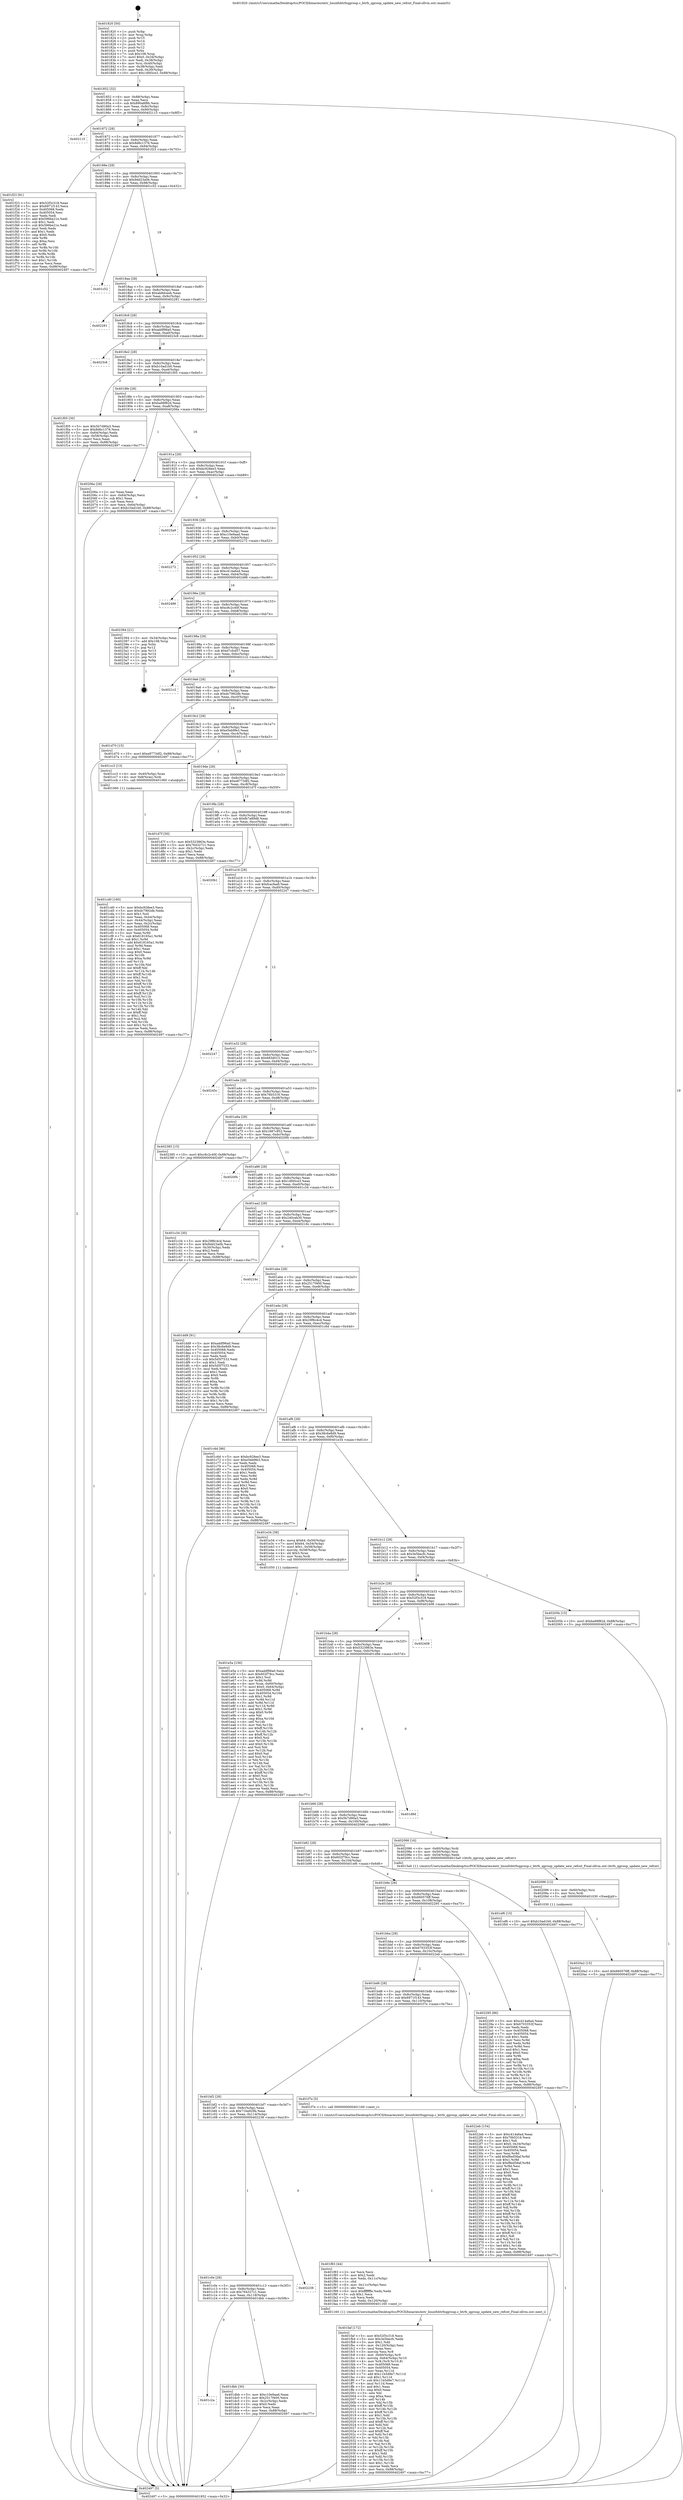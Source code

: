 digraph "0x401820" {
  label = "0x401820 (/mnt/c/Users/mathe/Desktop/tcc/POCII/binaries/extr_linuxfsbtrfsqgroup.c_btrfs_qgroup_update_new_refcnt_Final-ollvm.out::main(0))"
  labelloc = "t"
  node[shape=record]

  Entry [label="",width=0.3,height=0.3,shape=circle,fillcolor=black,style=filled]
  "0x401852" [label="{
     0x401852 [32]\l
     | [instrs]\l
     &nbsp;&nbsp;0x401852 \<+6\>: mov -0x88(%rbp),%eax\l
     &nbsp;&nbsp;0x401858 \<+2\>: mov %eax,%ecx\l
     &nbsp;&nbsp;0x40185a \<+6\>: sub $0x890a8f8b,%ecx\l
     &nbsp;&nbsp;0x401860 \<+6\>: mov %eax,-0x8c(%rbp)\l
     &nbsp;&nbsp;0x401866 \<+6\>: mov %ecx,-0x90(%rbp)\l
     &nbsp;&nbsp;0x40186c \<+6\>: je 0000000000402115 \<main+0x8f5\>\l
  }"]
  "0x402115" [label="{
     0x402115\l
  }", style=dashed]
  "0x401872" [label="{
     0x401872 [28]\l
     | [instrs]\l
     &nbsp;&nbsp;0x401872 \<+5\>: jmp 0000000000401877 \<main+0x57\>\l
     &nbsp;&nbsp;0x401877 \<+6\>: mov -0x8c(%rbp),%eax\l
     &nbsp;&nbsp;0x40187d \<+5\>: sub $0x8d6c1376,%eax\l
     &nbsp;&nbsp;0x401882 \<+6\>: mov %eax,-0x94(%rbp)\l
     &nbsp;&nbsp;0x401888 \<+6\>: je 0000000000401f23 \<main+0x703\>\l
  }"]
  Exit [label="",width=0.3,height=0.3,shape=circle,fillcolor=black,style=filled,peripheries=2]
  "0x401f23" [label="{
     0x401f23 [91]\l
     | [instrs]\l
     &nbsp;&nbsp;0x401f23 \<+5\>: mov $0x52f3c318,%eax\l
     &nbsp;&nbsp;0x401f28 \<+5\>: mov $0x6971f143,%ecx\l
     &nbsp;&nbsp;0x401f2d \<+7\>: mov 0x405068,%edx\l
     &nbsp;&nbsp;0x401f34 \<+7\>: mov 0x405054,%esi\l
     &nbsp;&nbsp;0x401f3b \<+2\>: mov %edx,%edi\l
     &nbsp;&nbsp;0x401f3d \<+6\>: add $0x596be21e,%edi\l
     &nbsp;&nbsp;0x401f43 \<+3\>: sub $0x1,%edi\l
     &nbsp;&nbsp;0x401f46 \<+6\>: sub $0x596be21e,%edi\l
     &nbsp;&nbsp;0x401f4c \<+3\>: imul %edi,%edx\l
     &nbsp;&nbsp;0x401f4f \<+3\>: and $0x1,%edx\l
     &nbsp;&nbsp;0x401f52 \<+3\>: cmp $0x0,%edx\l
     &nbsp;&nbsp;0x401f55 \<+4\>: sete %r8b\l
     &nbsp;&nbsp;0x401f59 \<+3\>: cmp $0xa,%esi\l
     &nbsp;&nbsp;0x401f5c \<+4\>: setl %r9b\l
     &nbsp;&nbsp;0x401f60 \<+3\>: mov %r8b,%r10b\l
     &nbsp;&nbsp;0x401f63 \<+3\>: and %r9b,%r10b\l
     &nbsp;&nbsp;0x401f66 \<+3\>: xor %r9b,%r8b\l
     &nbsp;&nbsp;0x401f69 \<+3\>: or %r8b,%r10b\l
     &nbsp;&nbsp;0x401f6c \<+4\>: test $0x1,%r10b\l
     &nbsp;&nbsp;0x401f70 \<+3\>: cmovne %ecx,%eax\l
     &nbsp;&nbsp;0x401f73 \<+6\>: mov %eax,-0x88(%rbp)\l
     &nbsp;&nbsp;0x401f79 \<+5\>: jmp 0000000000402497 \<main+0xc77\>\l
  }"]
  "0x40188e" [label="{
     0x40188e [28]\l
     | [instrs]\l
     &nbsp;&nbsp;0x40188e \<+5\>: jmp 0000000000401893 \<main+0x73\>\l
     &nbsp;&nbsp;0x401893 \<+6\>: mov -0x8c(%rbp),%eax\l
     &nbsp;&nbsp;0x401899 \<+5\>: sub $0x9dd23a0b,%eax\l
     &nbsp;&nbsp;0x40189e \<+6\>: mov %eax,-0x98(%rbp)\l
     &nbsp;&nbsp;0x4018a4 \<+6\>: je 0000000000401c52 \<main+0x432\>\l
  }"]
  "0x4020a2" [label="{
     0x4020a2 [15]\l
     | [instrs]\l
     &nbsp;&nbsp;0x4020a2 \<+10\>: movl $0x660576ff,-0x88(%rbp)\l
     &nbsp;&nbsp;0x4020ac \<+5\>: jmp 0000000000402497 \<main+0xc77\>\l
  }"]
  "0x401c52" [label="{
     0x401c52\l
  }", style=dashed]
  "0x4018aa" [label="{
     0x4018aa [28]\l
     | [instrs]\l
     &nbsp;&nbsp;0x4018aa \<+5\>: jmp 00000000004018af \<main+0x8f\>\l
     &nbsp;&nbsp;0x4018af \<+6\>: mov -0x8c(%rbp),%eax\l
     &nbsp;&nbsp;0x4018b5 \<+5\>: sub $0xab8dceeb,%eax\l
     &nbsp;&nbsp;0x4018ba \<+6\>: mov %eax,-0x9c(%rbp)\l
     &nbsp;&nbsp;0x4018c0 \<+6\>: je 0000000000402281 \<main+0xa61\>\l
  }"]
  "0x402096" [label="{
     0x402096 [12]\l
     | [instrs]\l
     &nbsp;&nbsp;0x402096 \<+4\>: mov -0x60(%rbp),%rsi\l
     &nbsp;&nbsp;0x40209a \<+3\>: mov %rsi,%rdi\l
     &nbsp;&nbsp;0x40209d \<+5\>: call 0000000000401030 \<free@plt\>\l
     | [calls]\l
     &nbsp;&nbsp;0x401030 \{1\} (unknown)\l
  }"]
  "0x402281" [label="{
     0x402281\l
  }", style=dashed]
  "0x4018c6" [label="{
     0x4018c6 [28]\l
     | [instrs]\l
     &nbsp;&nbsp;0x4018c6 \<+5\>: jmp 00000000004018cb \<main+0xab\>\l
     &nbsp;&nbsp;0x4018cb \<+6\>: mov -0x8c(%rbp),%eax\l
     &nbsp;&nbsp;0x4018d1 \<+5\>: sub $0xaddf96a0,%eax\l
     &nbsp;&nbsp;0x4018d6 \<+6\>: mov %eax,-0xa0(%rbp)\l
     &nbsp;&nbsp;0x4018dc \<+6\>: je 00000000004023c8 \<main+0xba8\>\l
  }"]
  "0x401faf" [label="{
     0x401faf [172]\l
     | [instrs]\l
     &nbsp;&nbsp;0x401faf \<+5\>: mov $0x52f3c318,%ecx\l
     &nbsp;&nbsp;0x401fb4 \<+5\>: mov $0x3e5becfc,%edx\l
     &nbsp;&nbsp;0x401fb9 \<+3\>: mov $0x1,%dil\l
     &nbsp;&nbsp;0x401fbc \<+6\>: mov -0x120(%rbp),%esi\l
     &nbsp;&nbsp;0x401fc2 \<+3\>: imul %eax,%esi\l
     &nbsp;&nbsp;0x401fc5 \<+3\>: movslq %esi,%r8\l
     &nbsp;&nbsp;0x401fc8 \<+4\>: mov -0x60(%rbp),%r9\l
     &nbsp;&nbsp;0x401fcc \<+4\>: movslq -0x64(%rbp),%r10\l
     &nbsp;&nbsp;0x401fd0 \<+4\>: mov %r8,(%r9,%r10,8)\l
     &nbsp;&nbsp;0x401fd4 \<+7\>: mov 0x405068,%eax\l
     &nbsp;&nbsp;0x401fdb \<+7\>: mov 0x405054,%esi\l
     &nbsp;&nbsp;0x401fe2 \<+3\>: mov %eax,%r11d\l
     &nbsp;&nbsp;0x401fe5 \<+7\>: add $0x11b5d9e7,%r11d\l
     &nbsp;&nbsp;0x401fec \<+4\>: sub $0x1,%r11d\l
     &nbsp;&nbsp;0x401ff0 \<+7\>: sub $0x11b5d9e7,%r11d\l
     &nbsp;&nbsp;0x401ff7 \<+4\>: imul %r11d,%eax\l
     &nbsp;&nbsp;0x401ffb \<+3\>: and $0x1,%eax\l
     &nbsp;&nbsp;0x401ffe \<+3\>: cmp $0x0,%eax\l
     &nbsp;&nbsp;0x402001 \<+3\>: sete %bl\l
     &nbsp;&nbsp;0x402004 \<+3\>: cmp $0xa,%esi\l
     &nbsp;&nbsp;0x402007 \<+4\>: setl %r14b\l
     &nbsp;&nbsp;0x40200b \<+3\>: mov %bl,%r15b\l
     &nbsp;&nbsp;0x40200e \<+4\>: xor $0xff,%r15b\l
     &nbsp;&nbsp;0x402012 \<+3\>: mov %r14b,%r12b\l
     &nbsp;&nbsp;0x402015 \<+4\>: xor $0xff,%r12b\l
     &nbsp;&nbsp;0x402019 \<+4\>: xor $0x1,%dil\l
     &nbsp;&nbsp;0x40201d \<+3\>: mov %r15b,%r13b\l
     &nbsp;&nbsp;0x402020 \<+4\>: and $0xff,%r13b\l
     &nbsp;&nbsp;0x402024 \<+3\>: and %dil,%bl\l
     &nbsp;&nbsp;0x402027 \<+3\>: mov %r12b,%al\l
     &nbsp;&nbsp;0x40202a \<+2\>: and $0xff,%al\l
     &nbsp;&nbsp;0x40202c \<+3\>: and %dil,%r14b\l
     &nbsp;&nbsp;0x40202f \<+3\>: or %bl,%r13b\l
     &nbsp;&nbsp;0x402032 \<+3\>: or %r14b,%al\l
     &nbsp;&nbsp;0x402035 \<+3\>: xor %al,%r13b\l
     &nbsp;&nbsp;0x402038 \<+3\>: or %r12b,%r15b\l
     &nbsp;&nbsp;0x40203b \<+4\>: xor $0xff,%r15b\l
     &nbsp;&nbsp;0x40203f \<+4\>: or $0x1,%dil\l
     &nbsp;&nbsp;0x402043 \<+3\>: and %dil,%r15b\l
     &nbsp;&nbsp;0x402046 \<+3\>: or %r15b,%r13b\l
     &nbsp;&nbsp;0x402049 \<+4\>: test $0x1,%r13b\l
     &nbsp;&nbsp;0x40204d \<+3\>: cmovne %edx,%ecx\l
     &nbsp;&nbsp;0x402050 \<+6\>: mov %ecx,-0x88(%rbp)\l
     &nbsp;&nbsp;0x402056 \<+5\>: jmp 0000000000402497 \<main+0xc77\>\l
  }"]
  "0x4023c8" [label="{
     0x4023c8\l
  }", style=dashed]
  "0x4018e2" [label="{
     0x4018e2 [28]\l
     | [instrs]\l
     &nbsp;&nbsp;0x4018e2 \<+5\>: jmp 00000000004018e7 \<main+0xc7\>\l
     &nbsp;&nbsp;0x4018e7 \<+6\>: mov -0x8c(%rbp),%eax\l
     &nbsp;&nbsp;0x4018ed \<+5\>: sub $0xb10ad1b0,%eax\l
     &nbsp;&nbsp;0x4018f2 \<+6\>: mov %eax,-0xa4(%rbp)\l
     &nbsp;&nbsp;0x4018f8 \<+6\>: je 0000000000401f05 \<main+0x6e5\>\l
  }"]
  "0x401f83" [label="{
     0x401f83 [44]\l
     | [instrs]\l
     &nbsp;&nbsp;0x401f83 \<+2\>: xor %ecx,%ecx\l
     &nbsp;&nbsp;0x401f85 \<+5\>: mov $0x2,%edx\l
     &nbsp;&nbsp;0x401f8a \<+6\>: mov %edx,-0x11c(%rbp)\l
     &nbsp;&nbsp;0x401f90 \<+1\>: cltd\l
     &nbsp;&nbsp;0x401f91 \<+6\>: mov -0x11c(%rbp),%esi\l
     &nbsp;&nbsp;0x401f97 \<+2\>: idiv %esi\l
     &nbsp;&nbsp;0x401f99 \<+6\>: imul $0xfffffffe,%edx,%edx\l
     &nbsp;&nbsp;0x401f9f \<+3\>: sub $0x1,%ecx\l
     &nbsp;&nbsp;0x401fa2 \<+2\>: sub %ecx,%edx\l
     &nbsp;&nbsp;0x401fa4 \<+6\>: mov %edx,-0x120(%rbp)\l
     &nbsp;&nbsp;0x401faa \<+5\>: call 0000000000401160 \<next_i\>\l
     | [calls]\l
     &nbsp;&nbsp;0x401160 \{1\} (/mnt/c/Users/mathe/Desktop/tcc/POCII/binaries/extr_linuxfsbtrfsqgroup.c_btrfs_qgroup_update_new_refcnt_Final-ollvm.out::next_i)\l
  }"]
  "0x401f05" [label="{
     0x401f05 [30]\l
     | [instrs]\l
     &nbsp;&nbsp;0x401f05 \<+5\>: mov $0x5b7d90a3,%eax\l
     &nbsp;&nbsp;0x401f0a \<+5\>: mov $0x8d6c1376,%ecx\l
     &nbsp;&nbsp;0x401f0f \<+3\>: mov -0x64(%rbp),%edx\l
     &nbsp;&nbsp;0x401f12 \<+3\>: cmp -0x58(%rbp),%edx\l
     &nbsp;&nbsp;0x401f15 \<+3\>: cmovl %ecx,%eax\l
     &nbsp;&nbsp;0x401f18 \<+6\>: mov %eax,-0x88(%rbp)\l
     &nbsp;&nbsp;0x401f1e \<+5\>: jmp 0000000000402497 \<main+0xc77\>\l
  }"]
  "0x4018fe" [label="{
     0x4018fe [28]\l
     | [instrs]\l
     &nbsp;&nbsp;0x4018fe \<+5\>: jmp 0000000000401903 \<main+0xe3\>\l
     &nbsp;&nbsp;0x401903 \<+6\>: mov -0x8c(%rbp),%eax\l
     &nbsp;&nbsp;0x401909 \<+5\>: sub $0xba98f82d,%eax\l
     &nbsp;&nbsp;0x40190e \<+6\>: mov %eax,-0xa8(%rbp)\l
     &nbsp;&nbsp;0x401914 \<+6\>: je 000000000040206a \<main+0x84a\>\l
  }"]
  "0x401e5a" [label="{
     0x401e5a [156]\l
     | [instrs]\l
     &nbsp;&nbsp;0x401e5a \<+5\>: mov $0xaddf96a0,%ecx\l
     &nbsp;&nbsp;0x401e5f \<+5\>: mov $0x602f79cc,%edx\l
     &nbsp;&nbsp;0x401e64 \<+3\>: mov $0x1,%sil\l
     &nbsp;&nbsp;0x401e67 \<+3\>: xor %r8d,%r8d\l
     &nbsp;&nbsp;0x401e6a \<+4\>: mov %rax,-0x60(%rbp)\l
     &nbsp;&nbsp;0x401e6e \<+7\>: movl $0x0,-0x64(%rbp)\l
     &nbsp;&nbsp;0x401e75 \<+8\>: mov 0x405068,%r9d\l
     &nbsp;&nbsp;0x401e7d \<+8\>: mov 0x405054,%r10d\l
     &nbsp;&nbsp;0x401e85 \<+4\>: sub $0x1,%r8d\l
     &nbsp;&nbsp;0x401e89 \<+3\>: mov %r9d,%r11d\l
     &nbsp;&nbsp;0x401e8c \<+3\>: add %r8d,%r11d\l
     &nbsp;&nbsp;0x401e8f \<+4\>: imul %r11d,%r9d\l
     &nbsp;&nbsp;0x401e93 \<+4\>: and $0x1,%r9d\l
     &nbsp;&nbsp;0x401e97 \<+4\>: cmp $0x0,%r9d\l
     &nbsp;&nbsp;0x401e9b \<+3\>: sete %bl\l
     &nbsp;&nbsp;0x401e9e \<+4\>: cmp $0xa,%r10d\l
     &nbsp;&nbsp;0x401ea2 \<+4\>: setl %r14b\l
     &nbsp;&nbsp;0x401ea6 \<+3\>: mov %bl,%r15b\l
     &nbsp;&nbsp;0x401ea9 \<+4\>: xor $0xff,%r15b\l
     &nbsp;&nbsp;0x401ead \<+3\>: mov %r14b,%r12b\l
     &nbsp;&nbsp;0x401eb0 \<+4\>: xor $0xff,%r12b\l
     &nbsp;&nbsp;0x401eb4 \<+4\>: xor $0x0,%sil\l
     &nbsp;&nbsp;0x401eb8 \<+3\>: mov %r15b,%r13b\l
     &nbsp;&nbsp;0x401ebb \<+4\>: and $0x0,%r13b\l
     &nbsp;&nbsp;0x401ebf \<+3\>: and %sil,%bl\l
     &nbsp;&nbsp;0x401ec2 \<+3\>: mov %r12b,%al\l
     &nbsp;&nbsp;0x401ec5 \<+2\>: and $0x0,%al\l
     &nbsp;&nbsp;0x401ec7 \<+3\>: and %sil,%r14b\l
     &nbsp;&nbsp;0x401eca \<+3\>: or %bl,%r13b\l
     &nbsp;&nbsp;0x401ecd \<+3\>: or %r14b,%al\l
     &nbsp;&nbsp;0x401ed0 \<+3\>: xor %al,%r13b\l
     &nbsp;&nbsp;0x401ed3 \<+3\>: or %r12b,%r15b\l
     &nbsp;&nbsp;0x401ed6 \<+4\>: xor $0xff,%r15b\l
     &nbsp;&nbsp;0x401eda \<+4\>: or $0x0,%sil\l
     &nbsp;&nbsp;0x401ede \<+3\>: and %sil,%r15b\l
     &nbsp;&nbsp;0x401ee1 \<+3\>: or %r15b,%r13b\l
     &nbsp;&nbsp;0x401ee4 \<+4\>: test $0x1,%r13b\l
     &nbsp;&nbsp;0x401ee8 \<+3\>: cmovne %edx,%ecx\l
     &nbsp;&nbsp;0x401eeb \<+6\>: mov %ecx,-0x88(%rbp)\l
     &nbsp;&nbsp;0x401ef1 \<+5\>: jmp 0000000000402497 \<main+0xc77\>\l
  }"]
  "0x40206a" [label="{
     0x40206a [28]\l
     | [instrs]\l
     &nbsp;&nbsp;0x40206a \<+2\>: xor %eax,%eax\l
     &nbsp;&nbsp;0x40206c \<+3\>: mov -0x64(%rbp),%ecx\l
     &nbsp;&nbsp;0x40206f \<+3\>: sub $0x1,%eax\l
     &nbsp;&nbsp;0x402072 \<+2\>: sub %eax,%ecx\l
     &nbsp;&nbsp;0x402074 \<+3\>: mov %ecx,-0x64(%rbp)\l
     &nbsp;&nbsp;0x402077 \<+10\>: movl $0xb10ad1b0,-0x88(%rbp)\l
     &nbsp;&nbsp;0x402081 \<+5\>: jmp 0000000000402497 \<main+0xc77\>\l
  }"]
  "0x40191a" [label="{
     0x40191a [28]\l
     | [instrs]\l
     &nbsp;&nbsp;0x40191a \<+5\>: jmp 000000000040191f \<main+0xff\>\l
     &nbsp;&nbsp;0x40191f \<+6\>: mov -0x8c(%rbp),%eax\l
     &nbsp;&nbsp;0x401925 \<+5\>: sub $0xbc928ee3,%eax\l
     &nbsp;&nbsp;0x40192a \<+6\>: mov %eax,-0xac(%rbp)\l
     &nbsp;&nbsp;0x401930 \<+6\>: je 00000000004023a9 \<main+0xb89\>\l
  }"]
  "0x401c2a" [label="{
     0x401c2a\l
  }", style=dashed]
  "0x4023a9" [label="{
     0x4023a9\l
  }", style=dashed]
  "0x401936" [label="{
     0x401936 [28]\l
     | [instrs]\l
     &nbsp;&nbsp;0x401936 \<+5\>: jmp 000000000040193b \<main+0x11b\>\l
     &nbsp;&nbsp;0x40193b \<+6\>: mov -0x8c(%rbp),%eax\l
     &nbsp;&nbsp;0x401941 \<+5\>: sub $0xc10e9aad,%eax\l
     &nbsp;&nbsp;0x401946 \<+6\>: mov %eax,-0xb0(%rbp)\l
     &nbsp;&nbsp;0x40194c \<+6\>: je 0000000000402272 \<main+0xa52\>\l
  }"]
  "0x401dbb" [label="{
     0x401dbb [30]\l
     | [instrs]\l
     &nbsp;&nbsp;0x401dbb \<+5\>: mov $0xc10e9aad,%eax\l
     &nbsp;&nbsp;0x401dc0 \<+5\>: mov $0x2517f400,%ecx\l
     &nbsp;&nbsp;0x401dc5 \<+3\>: mov -0x2c(%rbp),%edx\l
     &nbsp;&nbsp;0x401dc8 \<+3\>: cmp $0x0,%edx\l
     &nbsp;&nbsp;0x401dcb \<+3\>: cmove %ecx,%eax\l
     &nbsp;&nbsp;0x401dce \<+6\>: mov %eax,-0x88(%rbp)\l
     &nbsp;&nbsp;0x401dd4 \<+5\>: jmp 0000000000402497 \<main+0xc77\>\l
  }"]
  "0x402272" [label="{
     0x402272\l
  }", style=dashed]
  "0x401952" [label="{
     0x401952 [28]\l
     | [instrs]\l
     &nbsp;&nbsp;0x401952 \<+5\>: jmp 0000000000401957 \<main+0x137\>\l
     &nbsp;&nbsp;0x401957 \<+6\>: mov -0x8c(%rbp),%eax\l
     &nbsp;&nbsp;0x40195d \<+5\>: sub $0xc414a6a4,%eax\l
     &nbsp;&nbsp;0x401962 \<+6\>: mov %eax,-0xb4(%rbp)\l
     &nbsp;&nbsp;0x401968 \<+6\>: je 0000000000402486 \<main+0xc66\>\l
  }"]
  "0x401c0e" [label="{
     0x401c0e [28]\l
     | [instrs]\l
     &nbsp;&nbsp;0x401c0e \<+5\>: jmp 0000000000401c13 \<main+0x3f3\>\l
     &nbsp;&nbsp;0x401c13 \<+6\>: mov -0x8c(%rbp),%eax\l
     &nbsp;&nbsp;0x401c19 \<+5\>: sub $0x764327c1,%eax\l
     &nbsp;&nbsp;0x401c1e \<+6\>: mov %eax,-0x118(%rbp)\l
     &nbsp;&nbsp;0x401c24 \<+6\>: je 0000000000401dbb \<main+0x59b\>\l
  }"]
  "0x402486" [label="{
     0x402486\l
  }", style=dashed]
  "0x40196e" [label="{
     0x40196e [28]\l
     | [instrs]\l
     &nbsp;&nbsp;0x40196e \<+5\>: jmp 0000000000401973 \<main+0x153\>\l
     &nbsp;&nbsp;0x401973 \<+6\>: mov -0x8c(%rbp),%eax\l
     &nbsp;&nbsp;0x401979 \<+5\>: sub $0xc8c2c40f,%eax\l
     &nbsp;&nbsp;0x40197e \<+6\>: mov %eax,-0xb8(%rbp)\l
     &nbsp;&nbsp;0x401984 \<+6\>: je 0000000000402394 \<main+0xb74\>\l
  }"]
  "0x402238" [label="{
     0x402238\l
  }", style=dashed]
  "0x402394" [label="{
     0x402394 [21]\l
     | [instrs]\l
     &nbsp;&nbsp;0x402394 \<+3\>: mov -0x34(%rbp),%eax\l
     &nbsp;&nbsp;0x402397 \<+7\>: add $0x108,%rsp\l
     &nbsp;&nbsp;0x40239e \<+1\>: pop %rbx\l
     &nbsp;&nbsp;0x40239f \<+2\>: pop %r12\l
     &nbsp;&nbsp;0x4023a1 \<+2\>: pop %r13\l
     &nbsp;&nbsp;0x4023a3 \<+2\>: pop %r14\l
     &nbsp;&nbsp;0x4023a5 \<+2\>: pop %r15\l
     &nbsp;&nbsp;0x4023a7 \<+1\>: pop %rbp\l
     &nbsp;&nbsp;0x4023a8 \<+1\>: ret\l
  }"]
  "0x40198a" [label="{
     0x40198a [28]\l
     | [instrs]\l
     &nbsp;&nbsp;0x40198a \<+5\>: jmp 000000000040198f \<main+0x16f\>\l
     &nbsp;&nbsp;0x40198f \<+6\>: mov -0x8c(%rbp),%eax\l
     &nbsp;&nbsp;0x401995 \<+5\>: sub $0xd7cfcd57,%eax\l
     &nbsp;&nbsp;0x40199a \<+6\>: mov %eax,-0xbc(%rbp)\l
     &nbsp;&nbsp;0x4019a0 \<+6\>: je 00000000004021c2 \<main+0x9a2\>\l
  }"]
  "0x401bf2" [label="{
     0x401bf2 [28]\l
     | [instrs]\l
     &nbsp;&nbsp;0x401bf2 \<+5\>: jmp 0000000000401bf7 \<main+0x3d7\>\l
     &nbsp;&nbsp;0x401bf7 \<+6\>: mov -0x8c(%rbp),%eax\l
     &nbsp;&nbsp;0x401bfd \<+5\>: sub $0x716a929b,%eax\l
     &nbsp;&nbsp;0x401c02 \<+6\>: mov %eax,-0x114(%rbp)\l
     &nbsp;&nbsp;0x401c08 \<+6\>: je 0000000000402238 \<main+0xa18\>\l
  }"]
  "0x4021c2" [label="{
     0x4021c2\l
  }", style=dashed]
  "0x4019a6" [label="{
     0x4019a6 [28]\l
     | [instrs]\l
     &nbsp;&nbsp;0x4019a6 \<+5\>: jmp 00000000004019ab \<main+0x18b\>\l
     &nbsp;&nbsp;0x4019ab \<+6\>: mov -0x8c(%rbp),%eax\l
     &nbsp;&nbsp;0x4019b1 \<+5\>: sub $0xdc7992db,%eax\l
     &nbsp;&nbsp;0x4019b6 \<+6\>: mov %eax,-0xc0(%rbp)\l
     &nbsp;&nbsp;0x4019bc \<+6\>: je 0000000000401d70 \<main+0x550\>\l
  }"]
  "0x401f7e" [label="{
     0x401f7e [5]\l
     | [instrs]\l
     &nbsp;&nbsp;0x401f7e \<+5\>: call 0000000000401160 \<next_i\>\l
     | [calls]\l
     &nbsp;&nbsp;0x401160 \{1\} (/mnt/c/Users/mathe/Desktop/tcc/POCII/binaries/extr_linuxfsbtrfsqgroup.c_btrfs_qgroup_update_new_refcnt_Final-ollvm.out::next_i)\l
  }"]
  "0x401d70" [label="{
     0x401d70 [15]\l
     | [instrs]\l
     &nbsp;&nbsp;0x401d70 \<+10\>: movl $0xe8773df2,-0x88(%rbp)\l
     &nbsp;&nbsp;0x401d7a \<+5\>: jmp 0000000000402497 \<main+0xc77\>\l
  }"]
  "0x4019c2" [label="{
     0x4019c2 [28]\l
     | [instrs]\l
     &nbsp;&nbsp;0x4019c2 \<+5\>: jmp 00000000004019c7 \<main+0x1a7\>\l
     &nbsp;&nbsp;0x4019c7 \<+6\>: mov -0x8c(%rbp),%eax\l
     &nbsp;&nbsp;0x4019cd \<+5\>: sub $0xe5eb9fe3,%eax\l
     &nbsp;&nbsp;0x4019d2 \<+6\>: mov %eax,-0xc4(%rbp)\l
     &nbsp;&nbsp;0x4019d8 \<+6\>: je 0000000000401cc3 \<main+0x4a3\>\l
  }"]
  "0x401bd6" [label="{
     0x401bd6 [28]\l
     | [instrs]\l
     &nbsp;&nbsp;0x401bd6 \<+5\>: jmp 0000000000401bdb \<main+0x3bb\>\l
     &nbsp;&nbsp;0x401bdb \<+6\>: mov -0x8c(%rbp),%eax\l
     &nbsp;&nbsp;0x401be1 \<+5\>: sub $0x6971f143,%eax\l
     &nbsp;&nbsp;0x401be6 \<+6\>: mov %eax,-0x110(%rbp)\l
     &nbsp;&nbsp;0x401bec \<+6\>: je 0000000000401f7e \<main+0x75e\>\l
  }"]
  "0x401cc3" [label="{
     0x401cc3 [13]\l
     | [instrs]\l
     &nbsp;&nbsp;0x401cc3 \<+4\>: mov -0x40(%rbp),%rax\l
     &nbsp;&nbsp;0x401cc7 \<+4\>: mov 0x8(%rax),%rdi\l
     &nbsp;&nbsp;0x401ccb \<+5\>: call 0000000000401060 \<atoi@plt\>\l
     | [calls]\l
     &nbsp;&nbsp;0x401060 \{1\} (unknown)\l
  }"]
  "0x4019de" [label="{
     0x4019de [28]\l
     | [instrs]\l
     &nbsp;&nbsp;0x4019de \<+5\>: jmp 00000000004019e3 \<main+0x1c3\>\l
     &nbsp;&nbsp;0x4019e3 \<+6\>: mov -0x8c(%rbp),%eax\l
     &nbsp;&nbsp;0x4019e9 \<+5\>: sub $0xe8773df2,%eax\l
     &nbsp;&nbsp;0x4019ee \<+6\>: mov %eax,-0xc8(%rbp)\l
     &nbsp;&nbsp;0x4019f4 \<+6\>: je 0000000000401d7f \<main+0x55f\>\l
  }"]
  "0x4022eb" [label="{
     0x4022eb [154]\l
     | [instrs]\l
     &nbsp;&nbsp;0x4022eb \<+5\>: mov $0xc414a6a4,%eax\l
     &nbsp;&nbsp;0x4022f0 \<+5\>: mov $0x76b5316,%ecx\l
     &nbsp;&nbsp;0x4022f5 \<+2\>: mov $0x1,%dl\l
     &nbsp;&nbsp;0x4022f7 \<+7\>: movl $0x0,-0x34(%rbp)\l
     &nbsp;&nbsp;0x4022fe \<+7\>: mov 0x405068,%esi\l
     &nbsp;&nbsp;0x402305 \<+7\>: mov 0x405054,%edi\l
     &nbsp;&nbsp;0x40230c \<+3\>: mov %esi,%r8d\l
     &nbsp;&nbsp;0x40230f \<+7\>: add $0xf8ed58af,%r8d\l
     &nbsp;&nbsp;0x402316 \<+4\>: sub $0x1,%r8d\l
     &nbsp;&nbsp;0x40231a \<+7\>: sub $0xf8ed58af,%r8d\l
     &nbsp;&nbsp;0x402321 \<+4\>: imul %r8d,%esi\l
     &nbsp;&nbsp;0x402325 \<+3\>: and $0x1,%esi\l
     &nbsp;&nbsp;0x402328 \<+3\>: cmp $0x0,%esi\l
     &nbsp;&nbsp;0x40232b \<+4\>: sete %r9b\l
     &nbsp;&nbsp;0x40232f \<+3\>: cmp $0xa,%edi\l
     &nbsp;&nbsp;0x402332 \<+4\>: setl %r10b\l
     &nbsp;&nbsp;0x402336 \<+3\>: mov %r9b,%r11b\l
     &nbsp;&nbsp;0x402339 \<+4\>: xor $0xff,%r11b\l
     &nbsp;&nbsp;0x40233d \<+3\>: mov %r10b,%bl\l
     &nbsp;&nbsp;0x402340 \<+3\>: xor $0xff,%bl\l
     &nbsp;&nbsp;0x402343 \<+3\>: xor $0x1,%dl\l
     &nbsp;&nbsp;0x402346 \<+3\>: mov %r11b,%r14b\l
     &nbsp;&nbsp;0x402349 \<+4\>: and $0xff,%r14b\l
     &nbsp;&nbsp;0x40234d \<+3\>: and %dl,%r9b\l
     &nbsp;&nbsp;0x402350 \<+3\>: mov %bl,%r15b\l
     &nbsp;&nbsp;0x402353 \<+4\>: and $0xff,%r15b\l
     &nbsp;&nbsp;0x402357 \<+3\>: and %dl,%r10b\l
     &nbsp;&nbsp;0x40235a \<+3\>: or %r9b,%r14b\l
     &nbsp;&nbsp;0x40235d \<+3\>: or %r10b,%r15b\l
     &nbsp;&nbsp;0x402360 \<+3\>: xor %r15b,%r14b\l
     &nbsp;&nbsp;0x402363 \<+3\>: or %bl,%r11b\l
     &nbsp;&nbsp;0x402366 \<+4\>: xor $0xff,%r11b\l
     &nbsp;&nbsp;0x40236a \<+3\>: or $0x1,%dl\l
     &nbsp;&nbsp;0x40236d \<+3\>: and %dl,%r11b\l
     &nbsp;&nbsp;0x402370 \<+3\>: or %r11b,%r14b\l
     &nbsp;&nbsp;0x402373 \<+4\>: test $0x1,%r14b\l
     &nbsp;&nbsp;0x402377 \<+3\>: cmovne %ecx,%eax\l
     &nbsp;&nbsp;0x40237a \<+6\>: mov %eax,-0x88(%rbp)\l
     &nbsp;&nbsp;0x402380 \<+5\>: jmp 0000000000402497 \<main+0xc77\>\l
  }"]
  "0x401d7f" [label="{
     0x401d7f [30]\l
     | [instrs]\l
     &nbsp;&nbsp;0x401d7f \<+5\>: mov $0x5323863e,%eax\l
     &nbsp;&nbsp;0x401d84 \<+5\>: mov $0x764327c1,%ecx\l
     &nbsp;&nbsp;0x401d89 \<+3\>: mov -0x2c(%rbp),%edx\l
     &nbsp;&nbsp;0x401d8c \<+3\>: cmp $0x1,%edx\l
     &nbsp;&nbsp;0x401d8f \<+3\>: cmovl %ecx,%eax\l
     &nbsp;&nbsp;0x401d92 \<+6\>: mov %eax,-0x88(%rbp)\l
     &nbsp;&nbsp;0x401d98 \<+5\>: jmp 0000000000402497 \<main+0xc77\>\l
  }"]
  "0x4019fa" [label="{
     0x4019fa [28]\l
     | [instrs]\l
     &nbsp;&nbsp;0x4019fa \<+5\>: jmp 00000000004019ff \<main+0x1df\>\l
     &nbsp;&nbsp;0x4019ff \<+6\>: mov -0x8c(%rbp),%eax\l
     &nbsp;&nbsp;0x401a05 \<+5\>: sub $0xfb7a89d8,%eax\l
     &nbsp;&nbsp;0x401a0a \<+6\>: mov %eax,-0xcc(%rbp)\l
     &nbsp;&nbsp;0x401a10 \<+6\>: je 00000000004020b1 \<main+0x891\>\l
  }"]
  "0x401bba" [label="{
     0x401bba [28]\l
     | [instrs]\l
     &nbsp;&nbsp;0x401bba \<+5\>: jmp 0000000000401bbf \<main+0x39f\>\l
     &nbsp;&nbsp;0x401bbf \<+6\>: mov -0x8c(%rbp),%eax\l
     &nbsp;&nbsp;0x401bc5 \<+5\>: sub $0x6703353f,%eax\l
     &nbsp;&nbsp;0x401bca \<+6\>: mov %eax,-0x10c(%rbp)\l
     &nbsp;&nbsp;0x401bd0 \<+6\>: je 00000000004022eb \<main+0xacb\>\l
  }"]
  "0x4020b1" [label="{
     0x4020b1\l
  }", style=dashed]
  "0x401a16" [label="{
     0x401a16 [28]\l
     | [instrs]\l
     &nbsp;&nbsp;0x401a16 \<+5\>: jmp 0000000000401a1b \<main+0x1fb\>\l
     &nbsp;&nbsp;0x401a1b \<+6\>: mov -0x8c(%rbp),%eax\l
     &nbsp;&nbsp;0x401a21 \<+5\>: sub $0xfcacfaa9,%eax\l
     &nbsp;&nbsp;0x401a26 \<+6\>: mov %eax,-0xd0(%rbp)\l
     &nbsp;&nbsp;0x401a2c \<+6\>: je 0000000000402247 \<main+0xa27\>\l
  }"]
  "0x402295" [label="{
     0x402295 [86]\l
     | [instrs]\l
     &nbsp;&nbsp;0x402295 \<+5\>: mov $0xc414a6a4,%eax\l
     &nbsp;&nbsp;0x40229a \<+5\>: mov $0x6703353f,%ecx\l
     &nbsp;&nbsp;0x40229f \<+2\>: xor %edx,%edx\l
     &nbsp;&nbsp;0x4022a1 \<+7\>: mov 0x405068,%esi\l
     &nbsp;&nbsp;0x4022a8 \<+7\>: mov 0x405054,%edi\l
     &nbsp;&nbsp;0x4022af \<+3\>: sub $0x1,%edx\l
     &nbsp;&nbsp;0x4022b2 \<+3\>: mov %esi,%r8d\l
     &nbsp;&nbsp;0x4022b5 \<+3\>: add %edx,%r8d\l
     &nbsp;&nbsp;0x4022b8 \<+4\>: imul %r8d,%esi\l
     &nbsp;&nbsp;0x4022bc \<+3\>: and $0x1,%esi\l
     &nbsp;&nbsp;0x4022bf \<+3\>: cmp $0x0,%esi\l
     &nbsp;&nbsp;0x4022c2 \<+4\>: sete %r9b\l
     &nbsp;&nbsp;0x4022c6 \<+3\>: cmp $0xa,%edi\l
     &nbsp;&nbsp;0x4022c9 \<+4\>: setl %r10b\l
     &nbsp;&nbsp;0x4022cd \<+3\>: mov %r9b,%r11b\l
     &nbsp;&nbsp;0x4022d0 \<+3\>: and %r10b,%r11b\l
     &nbsp;&nbsp;0x4022d3 \<+3\>: xor %r10b,%r9b\l
     &nbsp;&nbsp;0x4022d6 \<+3\>: or %r9b,%r11b\l
     &nbsp;&nbsp;0x4022d9 \<+4\>: test $0x1,%r11b\l
     &nbsp;&nbsp;0x4022dd \<+3\>: cmovne %ecx,%eax\l
     &nbsp;&nbsp;0x4022e0 \<+6\>: mov %eax,-0x88(%rbp)\l
     &nbsp;&nbsp;0x4022e6 \<+5\>: jmp 0000000000402497 \<main+0xc77\>\l
  }"]
  "0x402247" [label="{
     0x402247\l
  }", style=dashed]
  "0x401a32" [label="{
     0x401a32 [28]\l
     | [instrs]\l
     &nbsp;&nbsp;0x401a32 \<+5\>: jmp 0000000000401a37 \<main+0x217\>\l
     &nbsp;&nbsp;0x401a37 \<+6\>: mov -0x8c(%rbp),%eax\l
     &nbsp;&nbsp;0x401a3d \<+5\>: sub $0x683d013,%eax\l
     &nbsp;&nbsp;0x401a42 \<+6\>: mov %eax,-0xd4(%rbp)\l
     &nbsp;&nbsp;0x401a48 \<+6\>: je 000000000040245c \<main+0xc3c\>\l
  }"]
  "0x401b9e" [label="{
     0x401b9e [28]\l
     | [instrs]\l
     &nbsp;&nbsp;0x401b9e \<+5\>: jmp 0000000000401ba3 \<main+0x383\>\l
     &nbsp;&nbsp;0x401ba3 \<+6\>: mov -0x8c(%rbp),%eax\l
     &nbsp;&nbsp;0x401ba9 \<+5\>: sub $0x660576ff,%eax\l
     &nbsp;&nbsp;0x401bae \<+6\>: mov %eax,-0x108(%rbp)\l
     &nbsp;&nbsp;0x401bb4 \<+6\>: je 0000000000402295 \<main+0xa75\>\l
  }"]
  "0x40245c" [label="{
     0x40245c\l
  }", style=dashed]
  "0x401a4e" [label="{
     0x401a4e [28]\l
     | [instrs]\l
     &nbsp;&nbsp;0x401a4e \<+5\>: jmp 0000000000401a53 \<main+0x233\>\l
     &nbsp;&nbsp;0x401a53 \<+6\>: mov -0x8c(%rbp),%eax\l
     &nbsp;&nbsp;0x401a59 \<+5\>: sub $0x76b5316,%eax\l
     &nbsp;&nbsp;0x401a5e \<+6\>: mov %eax,-0xd8(%rbp)\l
     &nbsp;&nbsp;0x401a64 \<+6\>: je 0000000000402385 \<main+0xb65\>\l
  }"]
  "0x401ef6" [label="{
     0x401ef6 [15]\l
     | [instrs]\l
     &nbsp;&nbsp;0x401ef6 \<+10\>: movl $0xb10ad1b0,-0x88(%rbp)\l
     &nbsp;&nbsp;0x401f00 \<+5\>: jmp 0000000000402497 \<main+0xc77\>\l
  }"]
  "0x402385" [label="{
     0x402385 [15]\l
     | [instrs]\l
     &nbsp;&nbsp;0x402385 \<+10\>: movl $0xc8c2c40f,-0x88(%rbp)\l
     &nbsp;&nbsp;0x40238f \<+5\>: jmp 0000000000402497 \<main+0xc77\>\l
  }"]
  "0x401a6a" [label="{
     0x401a6a [28]\l
     | [instrs]\l
     &nbsp;&nbsp;0x401a6a \<+5\>: jmp 0000000000401a6f \<main+0x24f\>\l
     &nbsp;&nbsp;0x401a6f \<+6\>: mov -0x8c(%rbp),%eax\l
     &nbsp;&nbsp;0x401a75 \<+5\>: sub $0x1687c952,%eax\l
     &nbsp;&nbsp;0x401a7a \<+6\>: mov %eax,-0xdc(%rbp)\l
     &nbsp;&nbsp;0x401a80 \<+6\>: je 00000000004020f4 \<main+0x8d4\>\l
  }"]
  "0x401b82" [label="{
     0x401b82 [28]\l
     | [instrs]\l
     &nbsp;&nbsp;0x401b82 \<+5\>: jmp 0000000000401b87 \<main+0x367\>\l
     &nbsp;&nbsp;0x401b87 \<+6\>: mov -0x8c(%rbp),%eax\l
     &nbsp;&nbsp;0x401b8d \<+5\>: sub $0x602f79cc,%eax\l
     &nbsp;&nbsp;0x401b92 \<+6\>: mov %eax,-0x104(%rbp)\l
     &nbsp;&nbsp;0x401b98 \<+6\>: je 0000000000401ef6 \<main+0x6d6\>\l
  }"]
  "0x4020f4" [label="{
     0x4020f4\l
  }", style=dashed]
  "0x401a86" [label="{
     0x401a86 [28]\l
     | [instrs]\l
     &nbsp;&nbsp;0x401a86 \<+5\>: jmp 0000000000401a8b \<main+0x26b\>\l
     &nbsp;&nbsp;0x401a8b \<+6\>: mov -0x8c(%rbp),%eax\l
     &nbsp;&nbsp;0x401a91 \<+5\>: sub $0x1df45ce3,%eax\l
     &nbsp;&nbsp;0x401a96 \<+6\>: mov %eax,-0xe0(%rbp)\l
     &nbsp;&nbsp;0x401a9c \<+6\>: je 0000000000401c34 \<main+0x414\>\l
  }"]
  "0x402086" [label="{
     0x402086 [16]\l
     | [instrs]\l
     &nbsp;&nbsp;0x402086 \<+4\>: mov -0x60(%rbp),%rdi\l
     &nbsp;&nbsp;0x40208a \<+4\>: mov -0x50(%rbp),%rsi\l
     &nbsp;&nbsp;0x40208e \<+3\>: mov -0x54(%rbp),%edx\l
     &nbsp;&nbsp;0x402091 \<+5\>: call 00000000004015a0 \<btrfs_qgroup_update_new_refcnt\>\l
     | [calls]\l
     &nbsp;&nbsp;0x4015a0 \{1\} (/mnt/c/Users/mathe/Desktop/tcc/POCII/binaries/extr_linuxfsbtrfsqgroup.c_btrfs_qgroup_update_new_refcnt_Final-ollvm.out::btrfs_qgroup_update_new_refcnt)\l
  }"]
  "0x401c34" [label="{
     0x401c34 [30]\l
     | [instrs]\l
     &nbsp;&nbsp;0x401c34 \<+5\>: mov $0x29f6c4cd,%eax\l
     &nbsp;&nbsp;0x401c39 \<+5\>: mov $0x9dd23a0b,%ecx\l
     &nbsp;&nbsp;0x401c3e \<+3\>: mov -0x30(%rbp),%edx\l
     &nbsp;&nbsp;0x401c41 \<+3\>: cmp $0x2,%edx\l
     &nbsp;&nbsp;0x401c44 \<+3\>: cmovne %ecx,%eax\l
     &nbsp;&nbsp;0x401c47 \<+6\>: mov %eax,-0x88(%rbp)\l
     &nbsp;&nbsp;0x401c4d \<+5\>: jmp 0000000000402497 \<main+0xc77\>\l
  }"]
  "0x401aa2" [label="{
     0x401aa2 [28]\l
     | [instrs]\l
     &nbsp;&nbsp;0x401aa2 \<+5\>: jmp 0000000000401aa7 \<main+0x287\>\l
     &nbsp;&nbsp;0x401aa7 \<+6\>: mov -0x8c(%rbp),%eax\l
     &nbsp;&nbsp;0x401aad \<+5\>: sub $0x240cab30,%eax\l
     &nbsp;&nbsp;0x401ab2 \<+6\>: mov %eax,-0xe4(%rbp)\l
     &nbsp;&nbsp;0x401ab8 \<+6\>: je 000000000040216c \<main+0x94c\>\l
  }"]
  "0x402497" [label="{
     0x402497 [5]\l
     | [instrs]\l
     &nbsp;&nbsp;0x402497 \<+5\>: jmp 0000000000401852 \<main+0x32\>\l
  }"]
  "0x401820" [label="{
     0x401820 [50]\l
     | [instrs]\l
     &nbsp;&nbsp;0x401820 \<+1\>: push %rbp\l
     &nbsp;&nbsp;0x401821 \<+3\>: mov %rsp,%rbp\l
     &nbsp;&nbsp;0x401824 \<+2\>: push %r15\l
     &nbsp;&nbsp;0x401826 \<+2\>: push %r14\l
     &nbsp;&nbsp;0x401828 \<+2\>: push %r13\l
     &nbsp;&nbsp;0x40182a \<+2\>: push %r12\l
     &nbsp;&nbsp;0x40182c \<+1\>: push %rbx\l
     &nbsp;&nbsp;0x40182d \<+7\>: sub $0x108,%rsp\l
     &nbsp;&nbsp;0x401834 \<+7\>: movl $0x0,-0x34(%rbp)\l
     &nbsp;&nbsp;0x40183b \<+3\>: mov %edi,-0x38(%rbp)\l
     &nbsp;&nbsp;0x40183e \<+4\>: mov %rsi,-0x40(%rbp)\l
     &nbsp;&nbsp;0x401842 \<+3\>: mov -0x38(%rbp),%edi\l
     &nbsp;&nbsp;0x401845 \<+3\>: mov %edi,-0x30(%rbp)\l
     &nbsp;&nbsp;0x401848 \<+10\>: movl $0x1df45ce3,-0x88(%rbp)\l
  }"]
  "0x401b66" [label="{
     0x401b66 [28]\l
     | [instrs]\l
     &nbsp;&nbsp;0x401b66 \<+5\>: jmp 0000000000401b6b \<main+0x34b\>\l
     &nbsp;&nbsp;0x401b6b \<+6\>: mov -0x8c(%rbp),%eax\l
     &nbsp;&nbsp;0x401b71 \<+5\>: sub $0x5b7d90a3,%eax\l
     &nbsp;&nbsp;0x401b76 \<+6\>: mov %eax,-0x100(%rbp)\l
     &nbsp;&nbsp;0x401b7c \<+6\>: je 0000000000402086 \<main+0x866\>\l
  }"]
  "0x40216c" [label="{
     0x40216c\l
  }", style=dashed]
  "0x401abe" [label="{
     0x401abe [28]\l
     | [instrs]\l
     &nbsp;&nbsp;0x401abe \<+5\>: jmp 0000000000401ac3 \<main+0x2a3\>\l
     &nbsp;&nbsp;0x401ac3 \<+6\>: mov -0x8c(%rbp),%eax\l
     &nbsp;&nbsp;0x401ac9 \<+5\>: sub $0x2517f400,%eax\l
     &nbsp;&nbsp;0x401ace \<+6\>: mov %eax,-0xe8(%rbp)\l
     &nbsp;&nbsp;0x401ad4 \<+6\>: je 0000000000401dd9 \<main+0x5b9\>\l
  }"]
  "0x401d9d" [label="{
     0x401d9d\l
  }", style=dashed]
  "0x401dd9" [label="{
     0x401dd9 [91]\l
     | [instrs]\l
     &nbsp;&nbsp;0x401dd9 \<+5\>: mov $0xaddf96a0,%eax\l
     &nbsp;&nbsp;0x401dde \<+5\>: mov $0x38c6e8d9,%ecx\l
     &nbsp;&nbsp;0x401de3 \<+7\>: mov 0x405068,%edx\l
     &nbsp;&nbsp;0x401dea \<+7\>: mov 0x405054,%esi\l
     &nbsp;&nbsp;0x401df1 \<+2\>: mov %edx,%edi\l
     &nbsp;&nbsp;0x401df3 \<+6\>: sub $0x5d5f7533,%edi\l
     &nbsp;&nbsp;0x401df9 \<+3\>: sub $0x1,%edi\l
     &nbsp;&nbsp;0x401dfc \<+6\>: add $0x5d5f7533,%edi\l
     &nbsp;&nbsp;0x401e02 \<+3\>: imul %edi,%edx\l
     &nbsp;&nbsp;0x401e05 \<+3\>: and $0x1,%edx\l
     &nbsp;&nbsp;0x401e08 \<+3\>: cmp $0x0,%edx\l
     &nbsp;&nbsp;0x401e0b \<+4\>: sete %r8b\l
     &nbsp;&nbsp;0x401e0f \<+3\>: cmp $0xa,%esi\l
     &nbsp;&nbsp;0x401e12 \<+4\>: setl %r9b\l
     &nbsp;&nbsp;0x401e16 \<+3\>: mov %r8b,%r10b\l
     &nbsp;&nbsp;0x401e19 \<+3\>: and %r9b,%r10b\l
     &nbsp;&nbsp;0x401e1c \<+3\>: xor %r9b,%r8b\l
     &nbsp;&nbsp;0x401e1f \<+3\>: or %r8b,%r10b\l
     &nbsp;&nbsp;0x401e22 \<+4\>: test $0x1,%r10b\l
     &nbsp;&nbsp;0x401e26 \<+3\>: cmovne %ecx,%eax\l
     &nbsp;&nbsp;0x401e29 \<+6\>: mov %eax,-0x88(%rbp)\l
     &nbsp;&nbsp;0x401e2f \<+5\>: jmp 0000000000402497 \<main+0xc77\>\l
  }"]
  "0x401ada" [label="{
     0x401ada [28]\l
     | [instrs]\l
     &nbsp;&nbsp;0x401ada \<+5\>: jmp 0000000000401adf \<main+0x2bf\>\l
     &nbsp;&nbsp;0x401adf \<+6\>: mov -0x8c(%rbp),%eax\l
     &nbsp;&nbsp;0x401ae5 \<+5\>: sub $0x29f6c4cd,%eax\l
     &nbsp;&nbsp;0x401aea \<+6\>: mov %eax,-0xec(%rbp)\l
     &nbsp;&nbsp;0x401af0 \<+6\>: je 0000000000401c6d \<main+0x44d\>\l
  }"]
  "0x401b4a" [label="{
     0x401b4a [28]\l
     | [instrs]\l
     &nbsp;&nbsp;0x401b4a \<+5\>: jmp 0000000000401b4f \<main+0x32f\>\l
     &nbsp;&nbsp;0x401b4f \<+6\>: mov -0x8c(%rbp),%eax\l
     &nbsp;&nbsp;0x401b55 \<+5\>: sub $0x5323863e,%eax\l
     &nbsp;&nbsp;0x401b5a \<+6\>: mov %eax,-0xfc(%rbp)\l
     &nbsp;&nbsp;0x401b60 \<+6\>: je 0000000000401d9d \<main+0x57d\>\l
  }"]
  "0x401c6d" [label="{
     0x401c6d [86]\l
     | [instrs]\l
     &nbsp;&nbsp;0x401c6d \<+5\>: mov $0xbc928ee3,%eax\l
     &nbsp;&nbsp;0x401c72 \<+5\>: mov $0xe5eb9fe3,%ecx\l
     &nbsp;&nbsp;0x401c77 \<+2\>: xor %edx,%edx\l
     &nbsp;&nbsp;0x401c79 \<+7\>: mov 0x405068,%esi\l
     &nbsp;&nbsp;0x401c80 \<+7\>: mov 0x405054,%edi\l
     &nbsp;&nbsp;0x401c87 \<+3\>: sub $0x1,%edx\l
     &nbsp;&nbsp;0x401c8a \<+3\>: mov %esi,%r8d\l
     &nbsp;&nbsp;0x401c8d \<+3\>: add %edx,%r8d\l
     &nbsp;&nbsp;0x401c90 \<+4\>: imul %r8d,%esi\l
     &nbsp;&nbsp;0x401c94 \<+3\>: and $0x1,%esi\l
     &nbsp;&nbsp;0x401c97 \<+3\>: cmp $0x0,%esi\l
     &nbsp;&nbsp;0x401c9a \<+4\>: sete %r9b\l
     &nbsp;&nbsp;0x401c9e \<+3\>: cmp $0xa,%edi\l
     &nbsp;&nbsp;0x401ca1 \<+4\>: setl %r10b\l
     &nbsp;&nbsp;0x401ca5 \<+3\>: mov %r9b,%r11b\l
     &nbsp;&nbsp;0x401ca8 \<+3\>: and %r10b,%r11b\l
     &nbsp;&nbsp;0x401cab \<+3\>: xor %r10b,%r9b\l
     &nbsp;&nbsp;0x401cae \<+3\>: or %r9b,%r11b\l
     &nbsp;&nbsp;0x401cb1 \<+4\>: test $0x1,%r11b\l
     &nbsp;&nbsp;0x401cb5 \<+3\>: cmovne %ecx,%eax\l
     &nbsp;&nbsp;0x401cb8 \<+6\>: mov %eax,-0x88(%rbp)\l
     &nbsp;&nbsp;0x401cbe \<+5\>: jmp 0000000000402497 \<main+0xc77\>\l
  }"]
  "0x401af6" [label="{
     0x401af6 [28]\l
     | [instrs]\l
     &nbsp;&nbsp;0x401af6 \<+5\>: jmp 0000000000401afb \<main+0x2db\>\l
     &nbsp;&nbsp;0x401afb \<+6\>: mov -0x8c(%rbp),%eax\l
     &nbsp;&nbsp;0x401b01 \<+5\>: sub $0x38c6e8d9,%eax\l
     &nbsp;&nbsp;0x401b06 \<+6\>: mov %eax,-0xf0(%rbp)\l
     &nbsp;&nbsp;0x401b0c \<+6\>: je 0000000000401e34 \<main+0x614\>\l
  }"]
  "0x401cd0" [label="{
     0x401cd0 [160]\l
     | [instrs]\l
     &nbsp;&nbsp;0x401cd0 \<+5\>: mov $0xbc928ee3,%ecx\l
     &nbsp;&nbsp;0x401cd5 \<+5\>: mov $0xdc7992db,%edx\l
     &nbsp;&nbsp;0x401cda \<+3\>: mov $0x1,%sil\l
     &nbsp;&nbsp;0x401cdd \<+3\>: mov %eax,-0x44(%rbp)\l
     &nbsp;&nbsp;0x401ce0 \<+3\>: mov -0x44(%rbp),%eax\l
     &nbsp;&nbsp;0x401ce3 \<+3\>: mov %eax,-0x2c(%rbp)\l
     &nbsp;&nbsp;0x401ce6 \<+7\>: mov 0x405068,%eax\l
     &nbsp;&nbsp;0x401ced \<+8\>: mov 0x405054,%r8d\l
     &nbsp;&nbsp;0x401cf5 \<+3\>: mov %eax,%r9d\l
     &nbsp;&nbsp;0x401cf8 \<+7\>: sub $0x618165a1,%r9d\l
     &nbsp;&nbsp;0x401cff \<+4\>: sub $0x1,%r9d\l
     &nbsp;&nbsp;0x401d03 \<+7\>: add $0x618165a1,%r9d\l
     &nbsp;&nbsp;0x401d0a \<+4\>: imul %r9d,%eax\l
     &nbsp;&nbsp;0x401d0e \<+3\>: and $0x1,%eax\l
     &nbsp;&nbsp;0x401d11 \<+3\>: cmp $0x0,%eax\l
     &nbsp;&nbsp;0x401d14 \<+4\>: sete %r10b\l
     &nbsp;&nbsp;0x401d18 \<+4\>: cmp $0xa,%r8d\l
     &nbsp;&nbsp;0x401d1c \<+4\>: setl %r11b\l
     &nbsp;&nbsp;0x401d20 \<+3\>: mov %r10b,%bl\l
     &nbsp;&nbsp;0x401d23 \<+3\>: xor $0xff,%bl\l
     &nbsp;&nbsp;0x401d26 \<+3\>: mov %r11b,%r14b\l
     &nbsp;&nbsp;0x401d29 \<+4\>: xor $0xff,%r14b\l
     &nbsp;&nbsp;0x401d2d \<+4\>: xor $0x1,%sil\l
     &nbsp;&nbsp;0x401d31 \<+3\>: mov %bl,%r15b\l
     &nbsp;&nbsp;0x401d34 \<+4\>: and $0xff,%r15b\l
     &nbsp;&nbsp;0x401d38 \<+3\>: and %sil,%r10b\l
     &nbsp;&nbsp;0x401d3b \<+3\>: mov %r14b,%r12b\l
     &nbsp;&nbsp;0x401d3e \<+4\>: and $0xff,%r12b\l
     &nbsp;&nbsp;0x401d42 \<+3\>: and %sil,%r11b\l
     &nbsp;&nbsp;0x401d45 \<+3\>: or %r10b,%r15b\l
     &nbsp;&nbsp;0x401d48 \<+3\>: or %r11b,%r12b\l
     &nbsp;&nbsp;0x401d4b \<+3\>: xor %r12b,%r15b\l
     &nbsp;&nbsp;0x401d4e \<+3\>: or %r14b,%bl\l
     &nbsp;&nbsp;0x401d51 \<+3\>: xor $0xff,%bl\l
     &nbsp;&nbsp;0x401d54 \<+4\>: or $0x1,%sil\l
     &nbsp;&nbsp;0x401d58 \<+3\>: and %sil,%bl\l
     &nbsp;&nbsp;0x401d5b \<+3\>: or %bl,%r15b\l
     &nbsp;&nbsp;0x401d5e \<+4\>: test $0x1,%r15b\l
     &nbsp;&nbsp;0x401d62 \<+3\>: cmovne %edx,%ecx\l
     &nbsp;&nbsp;0x401d65 \<+6\>: mov %ecx,-0x88(%rbp)\l
     &nbsp;&nbsp;0x401d6b \<+5\>: jmp 0000000000402497 \<main+0xc77\>\l
  }"]
  "0x402408" [label="{
     0x402408\l
  }", style=dashed]
  "0x401e34" [label="{
     0x401e34 [38]\l
     | [instrs]\l
     &nbsp;&nbsp;0x401e34 \<+8\>: movq $0x64,-0x50(%rbp)\l
     &nbsp;&nbsp;0x401e3c \<+7\>: movl $0x64,-0x54(%rbp)\l
     &nbsp;&nbsp;0x401e43 \<+7\>: movl $0x1,-0x58(%rbp)\l
     &nbsp;&nbsp;0x401e4a \<+4\>: movslq -0x58(%rbp),%rax\l
     &nbsp;&nbsp;0x401e4e \<+4\>: shl $0x3,%rax\l
     &nbsp;&nbsp;0x401e52 \<+3\>: mov %rax,%rdi\l
     &nbsp;&nbsp;0x401e55 \<+5\>: call 0000000000401050 \<malloc@plt\>\l
     | [calls]\l
     &nbsp;&nbsp;0x401050 \{1\} (unknown)\l
  }"]
  "0x401b12" [label="{
     0x401b12 [28]\l
     | [instrs]\l
     &nbsp;&nbsp;0x401b12 \<+5\>: jmp 0000000000401b17 \<main+0x2f7\>\l
     &nbsp;&nbsp;0x401b17 \<+6\>: mov -0x8c(%rbp),%eax\l
     &nbsp;&nbsp;0x401b1d \<+5\>: sub $0x3e5becfc,%eax\l
     &nbsp;&nbsp;0x401b22 \<+6\>: mov %eax,-0xf4(%rbp)\l
     &nbsp;&nbsp;0x401b28 \<+6\>: je 000000000040205b \<main+0x83b\>\l
  }"]
  "0x401b2e" [label="{
     0x401b2e [28]\l
     | [instrs]\l
     &nbsp;&nbsp;0x401b2e \<+5\>: jmp 0000000000401b33 \<main+0x313\>\l
     &nbsp;&nbsp;0x401b33 \<+6\>: mov -0x8c(%rbp),%eax\l
     &nbsp;&nbsp;0x401b39 \<+5\>: sub $0x52f3c318,%eax\l
     &nbsp;&nbsp;0x401b3e \<+6\>: mov %eax,-0xf8(%rbp)\l
     &nbsp;&nbsp;0x401b44 \<+6\>: je 0000000000402408 \<main+0xbe8\>\l
  }"]
  "0x40205b" [label="{
     0x40205b [15]\l
     | [instrs]\l
     &nbsp;&nbsp;0x40205b \<+10\>: movl $0xba98f82d,-0x88(%rbp)\l
     &nbsp;&nbsp;0x402065 \<+5\>: jmp 0000000000402497 \<main+0xc77\>\l
  }"]
  Entry -> "0x401820" [label=" 1"]
  "0x401852" -> "0x402115" [label=" 0"]
  "0x401852" -> "0x401872" [label=" 20"]
  "0x402394" -> Exit [label=" 1"]
  "0x401872" -> "0x401f23" [label=" 1"]
  "0x401872" -> "0x40188e" [label=" 19"]
  "0x402385" -> "0x402497" [label=" 1"]
  "0x40188e" -> "0x401c52" [label=" 0"]
  "0x40188e" -> "0x4018aa" [label=" 19"]
  "0x4022eb" -> "0x402497" [label=" 1"]
  "0x4018aa" -> "0x402281" [label=" 0"]
  "0x4018aa" -> "0x4018c6" [label=" 19"]
  "0x402295" -> "0x402497" [label=" 1"]
  "0x4018c6" -> "0x4023c8" [label=" 0"]
  "0x4018c6" -> "0x4018e2" [label=" 19"]
  "0x4020a2" -> "0x402497" [label=" 1"]
  "0x4018e2" -> "0x401f05" [label=" 2"]
  "0x4018e2" -> "0x4018fe" [label=" 17"]
  "0x402096" -> "0x4020a2" [label=" 1"]
  "0x4018fe" -> "0x40206a" [label=" 1"]
  "0x4018fe" -> "0x40191a" [label=" 16"]
  "0x402086" -> "0x402096" [label=" 1"]
  "0x40191a" -> "0x4023a9" [label=" 0"]
  "0x40191a" -> "0x401936" [label=" 16"]
  "0x40206a" -> "0x402497" [label=" 1"]
  "0x401936" -> "0x402272" [label=" 0"]
  "0x401936" -> "0x401952" [label=" 16"]
  "0x40205b" -> "0x402497" [label=" 1"]
  "0x401952" -> "0x402486" [label=" 0"]
  "0x401952" -> "0x40196e" [label=" 16"]
  "0x401f83" -> "0x401faf" [label=" 1"]
  "0x40196e" -> "0x402394" [label=" 1"]
  "0x40196e" -> "0x40198a" [label=" 15"]
  "0x401f7e" -> "0x401f83" [label=" 1"]
  "0x40198a" -> "0x4021c2" [label=" 0"]
  "0x40198a" -> "0x4019a6" [label=" 15"]
  "0x401f05" -> "0x402497" [label=" 2"]
  "0x4019a6" -> "0x401d70" [label=" 1"]
  "0x4019a6" -> "0x4019c2" [label=" 14"]
  "0x401ef6" -> "0x402497" [label=" 1"]
  "0x4019c2" -> "0x401cc3" [label=" 1"]
  "0x4019c2" -> "0x4019de" [label=" 13"]
  "0x401e34" -> "0x401e5a" [label=" 1"]
  "0x4019de" -> "0x401d7f" [label=" 1"]
  "0x4019de" -> "0x4019fa" [label=" 12"]
  "0x401dd9" -> "0x402497" [label=" 1"]
  "0x4019fa" -> "0x4020b1" [label=" 0"]
  "0x4019fa" -> "0x401a16" [label=" 12"]
  "0x401c0e" -> "0x401c2a" [label=" 0"]
  "0x401a16" -> "0x402247" [label=" 0"]
  "0x401a16" -> "0x401a32" [label=" 12"]
  "0x401c0e" -> "0x401dbb" [label=" 1"]
  "0x401a32" -> "0x40245c" [label=" 0"]
  "0x401a32" -> "0x401a4e" [label=" 12"]
  "0x401bf2" -> "0x401c0e" [label=" 1"]
  "0x401a4e" -> "0x402385" [label=" 1"]
  "0x401a4e" -> "0x401a6a" [label=" 11"]
  "0x401bf2" -> "0x402238" [label=" 0"]
  "0x401a6a" -> "0x4020f4" [label=" 0"]
  "0x401a6a" -> "0x401a86" [label=" 11"]
  "0x401bd6" -> "0x401bf2" [label=" 1"]
  "0x401a86" -> "0x401c34" [label=" 1"]
  "0x401a86" -> "0x401aa2" [label=" 10"]
  "0x401c34" -> "0x402497" [label=" 1"]
  "0x401820" -> "0x401852" [label=" 1"]
  "0x402497" -> "0x401852" [label=" 19"]
  "0x401bd6" -> "0x401f7e" [label=" 1"]
  "0x401aa2" -> "0x40216c" [label=" 0"]
  "0x401aa2" -> "0x401abe" [label=" 10"]
  "0x401bba" -> "0x401bd6" [label=" 2"]
  "0x401abe" -> "0x401dd9" [label=" 1"]
  "0x401abe" -> "0x401ada" [label=" 9"]
  "0x401bba" -> "0x4022eb" [label=" 1"]
  "0x401ada" -> "0x401c6d" [label=" 1"]
  "0x401ada" -> "0x401af6" [label=" 8"]
  "0x401c6d" -> "0x402497" [label=" 1"]
  "0x401cc3" -> "0x401cd0" [label=" 1"]
  "0x401cd0" -> "0x402497" [label=" 1"]
  "0x401d70" -> "0x402497" [label=" 1"]
  "0x401d7f" -> "0x402497" [label=" 1"]
  "0x401b9e" -> "0x401bba" [label=" 3"]
  "0x401af6" -> "0x401e34" [label=" 1"]
  "0x401af6" -> "0x401b12" [label=" 7"]
  "0x401b9e" -> "0x402295" [label=" 1"]
  "0x401b12" -> "0x40205b" [label=" 1"]
  "0x401b12" -> "0x401b2e" [label=" 6"]
  "0x401faf" -> "0x402497" [label=" 1"]
  "0x401b2e" -> "0x402408" [label=" 0"]
  "0x401b2e" -> "0x401b4a" [label=" 6"]
  "0x401dbb" -> "0x402497" [label=" 1"]
  "0x401b4a" -> "0x401d9d" [label=" 0"]
  "0x401b4a" -> "0x401b66" [label=" 6"]
  "0x401e5a" -> "0x402497" [label=" 1"]
  "0x401b66" -> "0x402086" [label=" 1"]
  "0x401b66" -> "0x401b82" [label=" 5"]
  "0x401f23" -> "0x402497" [label=" 1"]
  "0x401b82" -> "0x401ef6" [label=" 1"]
  "0x401b82" -> "0x401b9e" [label=" 4"]
}

